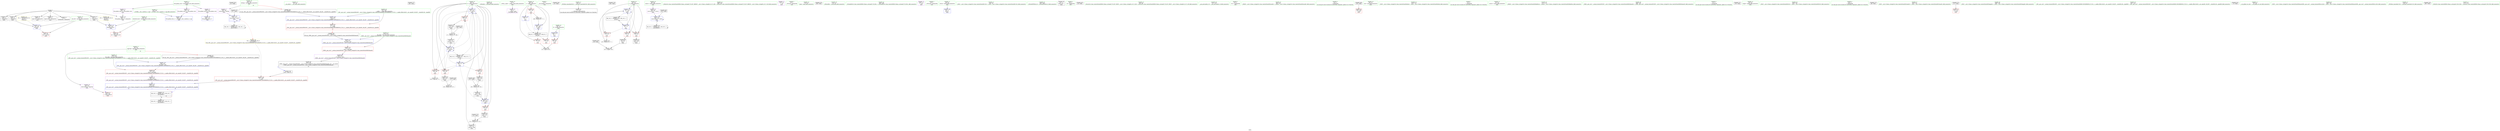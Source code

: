 digraph "SVFG" {
	label="SVFG";

	Node0x5617d28a5940 [shape=record,color=grey,label="{NodeID: 0\nNullPtr}"];
	Node0x5617d28a5940 -> Node0x5617d28bfc30[style=solid];
	Node0x5617d28a5940 -> Node0x5617d28bfd30[style=solid];
	Node0x5617d28a5940 -> Node0x5617d28bfe00[style=solid];
	Node0x5617d28a5940 -> Node0x5617d28bfed0[style=solid];
	Node0x5617d28a5940 -> Node0x5617d28bffa0[style=solid];
	Node0x5617d28a5940 -> Node0x5617d28c0070[style=solid];
	Node0x5617d28a5940 -> Node0x5617d28bef50[style=solid];
	Node0x5617d28e2d90 [shape=record,color=black,label="{NodeID: 263\n91 = PHI()\n}"];
	Node0x5617d28be940 [shape=record,color=red,label="{NodeID: 97\n162\<--161\n\<--coerce.dive24\nmain\n}"];
	Node0x5617d28bcad0 [shape=record,color=green,label="{NodeID: 14\n29\<--30\n__cxa_atexit\<--__cxa_atexit_field_insensitive\n}"];
	Node0x5617d28e3b90 [shape=record,color=black,label="{NodeID: 277\n184 = PHI()\n}"];
	Node0x5617d28bf530 [shape=record,color=blue,label="{NodeID: 111\n60\<--122\nn\<--conv18\nmain\n}"];
	Node0x5617d28bf530 -> Node0x5617d28c1990[style=dashed];
	Node0x5617d28bf530 -> Node0x5617d28c1b30[style=dashed];
	Node0x5617d28bf530 -> Node0x5617d28c1c00[style=dashed];
	Node0x5617d28bf530 -> Node0x5617d28c1cd0[style=dashed];
	Node0x5617d28bf530 -> Node0x5617d28bf460[style=dashed];
	Node0x5617d28bf530 -> Node0x5617d28c42a0[style=dashed];
	Node0x5617d28bf530 -> Node0x5617d28d36c0[style=dashed];
	Node0x5617d28bd5f0 [shape=record,color=green,label="{NodeID: 28\n66\<--67\nref.tmp\<--ref.tmp_field_insensitive\nmain\n|{|<s1>19}}"];
	Node0x5617d28bd5f0 -> Node0x5617d28c1170[style=solid];
	Node0x5617d28bd5f0:s1 -> Node0x5617d28e1e80[style=solid,color=red];
	Node0x5617d28be2a0 [shape=record,color=green,label="{NodeID: 42\n181\<--182\n_ZNSolsEi\<--_ZNSolsEi_field_insensitive\n}"];
	Node0x5617d28d45c0 [shape=record,color=black,label="{NodeID: 222\nMR_18V_2 = PHI(MR_18V_3, MR_18V_1, )\npts\{670000 \}\n}"];
	Node0x5617d28d45c0 -> Node0x5617d28c4100[style=dashed];
	Node0x5617d28d45c0 -> Node0x5617d28d45c0[style=dashed];
	Node0x5617d28bffa0 [shape=record,color=black,label="{NodeID: 56\n204\<--3\nlpad.val\<--dummyVal\nmain\n}"];
	Node0x5617d28c0b30 [shape=record,color=purple,label="{NodeID: 70\n25\<--4\n\<--_ZStL8__ioinit\n__cxx_global_var_init\n}"];
	Node0x5617d28c1720 [shape=record,color=red,label="{NodeID: 84\n197\<--48\n\<--i\nmain\n}"];
	Node0x5617d28c1720 -> Node0x5617d28c2d30[style=solid];
	Node0x5617d28a5ae0 [shape=record,color=green,label="{NodeID: 1\n7\<--1\n__dso_handle\<--dummyObj\nGlob }"];
	Node0x5617d28e2e90 [shape=record,color=black,label="{NodeID: 264\n92 = PHI()\n}"];
	Node0x5617d28bea10 [shape=record,color=red,label="{NodeID: 98\n245\<--239\nthis1\<--this.addr\n_ZN9__gnu_cxx17__normal_iteratorIPKcNSt7__cxx1112basic_stringIcSt11char_traitsIcESaIcEEEEC2IPcEERKNS0_IT_NS_11__enable_ifIXsr3std10__are_sameISC_SB_EE7__valueES8_E6__typeEEE\n}"];
	Node0x5617d28bea10 -> Node0x5617d28c1310[style=solid];
	Node0x5617d28bcb60 [shape=record,color=green,label="{NodeID: 15\n28\<--34\n_ZNSt8ios_base4InitD1Ev\<--_ZNSt8ios_base4InitD1Ev_field_insensitive\n}"];
	Node0x5617d28bcb60 -> Node0x5617d28c0140[style=solid];
	Node0x5617d28e3c90 [shape=record,color=black,label="{NodeID: 278\n185 = PHI()\n}"];
	Node0x5617d28bf600 [shape=record,color=blue,label="{NodeID: 112\n62\<--126\nj\<--inc\nmain\n}"];
	Node0x5617d28bf600 -> Node0x5617d28c1da0[style=dashed];
	Node0x5617d28bf600 -> Node0x5617d28c1e70[style=dashed];
	Node0x5617d28bf600 -> Node0x5617d28c1f40[style=dashed];
	Node0x5617d28bf600 -> Node0x5617d28bf600[style=dashed];
	Node0x5617d28bf600 -> Node0x5617d28d3bc0[style=dashed];
	Node0x5617d28bd6c0 [shape=record,color=green,label="{NodeID: 29\n68\<--69\ncoerce\<--coerce_field_insensitive\nmain\n}"];
	Node0x5617d28bd6c0 -> Node0x5617d28c1240[style=solid];
	Node0x5617d28be3a0 [shape=record,color=green,label="{NodeID: 43\n186\<--187\n_ZStlsIcSt11char_traitsIcESaIcEERSt13basic_ostreamIT_T0_ES7_RKNSt7__cxx1112basic_stringIS4_S5_T1_EE\<--_ZStlsIcSt11char_traitsIcESaIcEERSt13basic_ostreamIT_T0_ES7_RKNSt7__cxx1112basic_stringIS4_S5_T1_EE_field_insensitive\n}"];
	Node0x5617d28d4ac0 [shape=record,color=black,label="{NodeID: 223\nMR_20V_2 = PHI(MR_20V_3, MR_20V_1, )\npts\{690000 \}\n}"];
	Node0x5617d28d4ac0 -> Node0x5617d28c41d0[style=dashed];
	Node0x5617d28d4ac0 -> Node0x5617d28d4ac0[style=dashed];
	Node0x5617d28c0070 [shape=record,color=black,label="{NodeID: 57\n205\<--3\nlpad.val44\<--dummyVal\nmain\n}"];
	Node0x5617d28c0c00 [shape=record,color=purple,label="{NodeID: 71\n175\<--10\n\<--.str\nmain\n}"];
	Node0x5617d28c17f0 [shape=record,color=red,label="{NodeID: 85\n202\<--56\nexn\<--exn.slot\nmain\n}"];
	Node0x5617d28a7140 [shape=record,color=green,label="{NodeID: 2\n8\<--1\n_ZSt3cin\<--dummyObj\nGlob }"];
	Node0x5617d28e2f60 [shape=record,color=black,label="{NodeID: 265\n98 = PHI()\n}"];
	Node0x5617d28e2f60 -> Node0x5617d28c9ea0[style=solid];
	Node0x5617d28beae0 [shape=record,color=red,label="{NodeID: 99\n247\<--241\n\<--__i.addr\n_ZN9__gnu_cxx17__normal_iteratorIPKcNSt7__cxx1112basic_stringIcSt11char_traitsIcESaIcEEEEC2IPcEERKNS0_IT_NS_11__enable_ifIXsr3std10__are_sameISC_SB_EE7__valueES8_E6__typeEEE\n|{<s0>32}}"];
	Node0x5617d28beae0:s0 -> Node0x5617d28e2120[style=solid,color=red];
	Node0x5617d28bcc30 [shape=record,color=green,label="{NodeID: 16\n41\<--42\nmain\<--main_field_insensitive\n}"];
	Node0x5617d28e3d90 [shape=record,color=black,label="{NodeID: 279\n188 = PHI()\n}"];
	Node0x5617d28bf6d0 [shape=record,color=blue,label="{NodeID: 113\n56\<--130\nexn.slot\<--\nmain\n}"];
	Node0x5617d28bf6d0 -> Node0x5617d28c17f0[style=dashed];
	Node0x5617d28bd790 [shape=record,color=green,label="{NodeID: 30\n74\<--75\n_ZNSirsERi\<--_ZNSirsERi_field_insensitive\n}"];
	Node0x5617d28be4a0 [shape=record,color=green,label="{NodeID: 44\n189\<--190\n_ZSt4endlIcSt11char_traitsIcEERSt13basic_ostreamIT_T0_ES6_\<--_ZSt4endlIcSt11char_traitsIcEERSt13basic_ostreamIT_T0_ES6__field_insensitive\n}"];
	Node0x5617d28c0140 [shape=record,color=black,label="{NodeID: 58\n27\<--28\n\<--_ZNSt8ios_base4InitD1Ev\nCan only get source location for instruction, argument, global var or function.}"];
	Node0x5617d28c0cd0 [shape=record,color=purple,label="{NodeID: 72\n183\<--12\n\<--.str.1\nmain\n}"];
	Node0x5617d28c18c0 [shape=record,color=red,label="{NodeID: 86\n203\<--58\nsel\<--ehselector.slot\nmain\n}"];
	Node0x5617d28a71d0 [shape=record,color=green,label="{NodeID: 3\n9\<--1\n_ZSt4cout\<--dummyObj\nGlob }"];
	Node0x5617d28e3090 [shape=record,color=black,label="{NodeID: 266\n103 = PHI()\n}"];
	Node0x5617d28e3090 -> Node0x5617d28c28b0[style=solid];
	Node0x5617d28bebb0 [shape=record,color=red,label="{NodeID: 100\n251\<--248\n\<--call\n_ZN9__gnu_cxx17__normal_iteratorIPKcNSt7__cxx1112basic_stringIcSt11char_traitsIcESaIcEEEEC2IPcEERKNS0_IT_NS_11__enable_ifIXsr3std10__are_sameISC_SB_EE7__valueES8_E6__typeEEE\n}"];
	Node0x5617d28bebb0 -> Node0x5617d28c45e0[style=solid];
	Node0x5617d28bcd00 [shape=record,color=green,label="{NodeID: 17\n44\<--45\nretval\<--retval_field_insensitive\nmain\n}"];
	Node0x5617d28bcd00 -> Node0x5617d28bf050[style=solid];
	Node0x5617d28bf7a0 [shape=record,color=blue,label="{NodeID: 114\n58\<--132\nehselector.slot\<--\nmain\n}"];
	Node0x5617d28bf7a0 -> Node0x5617d28c18c0[style=dashed];
	Node0x5617d28bd860 [shape=record,color=green,label="{NodeID: 31\n84\<--85\n_ZNSt7__cxx1112basic_stringIcSt11char_traitsIcESaIcEEC1Ev\<--_ZNSt7__cxx1112basic_stringIcSt11char_traitsIcESaIcEEC1Ev_field_insensitive\n}"];
	Node0x5617d28be5a0 [shape=record,color=green,label="{NodeID: 45\n191\<--192\n_ZNSolsEPFRSoS_E\<--_ZNSolsEPFRSoS_E_field_insensitive\n}"];
	Node0x5617d28c0240 [shape=record,color=black,label="{NodeID: 59\n43\<--71\nmain_ret\<--\nmain\n}"];
	Node0x5617d28c0da0 [shape=record,color=purple,label="{NodeID: 73\n282\<--14\nllvm.global_ctors_0\<--llvm.global_ctors\nGlob }"];
	Node0x5617d28c0da0 -> Node0x5617d28bed50[style=solid];
	Node0x5617d28c1990 [shape=record,color=red,label="{NodeID: 87\n104\<--60\n\<--n\nmain\n}"];
	Node0x5617d28c1990 -> Node0x5617d28c03e0[style=solid];
	Node0x5617d28a7260 [shape=record,color=green,label="{NodeID: 4\n10\<--1\n.str\<--dummyObj\nGlob }"];
	Node0x5617d28e3190 [shape=record,color=black,label="{NodeID: 267\n26 = PHI()\n}"];
	Node0x5617d28bec80 [shape=record,color=red,label="{NodeID: 101\n275\<--272\nthis1\<--this.addr\n_ZNK9__gnu_cxx17__normal_iteratorIPcNSt7__cxx1112basic_stringIcSt11char_traitsIcESaIcEEEE4baseEv\n}"];
	Node0x5617d28bec80 -> Node0x5617d28c13e0[style=solid];
	Node0x5617d28bcdd0 [shape=record,color=green,label="{NodeID: 18\n46\<--47\nN\<--N_field_insensitive\nmain\n}"];
	Node0x5617d28bcdd0 -> Node0x5617d28c14b0[style=solid];
	Node0x5617d28bcdd0 -> Node0x5617d28bf120[style=solid];
	Node0x5617d28c28b0 [shape=record,color=grey,label="{NodeID: 198\n106 = Binary(105, 103, )\n}"];
	Node0x5617d28c28b0 -> Node0x5617d28c04b0[style=solid];
	Node0x5617d28c4100 [shape=record,color=blue,label="{NodeID: 115\n150\<--147\ncoerce.dive\<--call19\nmain\n|{|<s2>19}}"];
	Node0x5617d28c4100 -> Node0x5617d28c4100[style=dashed];
	Node0x5617d28c4100 -> Node0x5617d28d45c0[style=dashed];
	Node0x5617d28c4100:s2 -> Node0x5617d28d6270[style=dashed,color=red];
	Node0x5617d28bd930 [shape=record,color=green,label="{NodeID: 32\n89\<--90\n_ZStrsIcSt11char_traitsIcESaIcEERSt13basic_istreamIT_T0_ES7_RNSt7__cxx1112basic_stringIS4_S5_T1_EE\<--_ZStrsIcSt11char_traitsIcESaIcEERSt13basic_istreamIT_T0_ES7_RNSt7__cxx1112basic_stringIS4_S5_T1_EE_field_insensitive\n}"];
	Node0x5617d28be6a0 [shape=record,color=green,label="{NodeID: 46\n215\<--216\n__gxx_personality_v0\<--__gxx_personality_v0_field_insensitive\n}"];
	Node0x5617d28c0310 [shape=record,color=black,label="{NodeID: 60\n97\<--96\nconv\<--\nmain\n}"];
	Node0x5617d28c0310 -> Node0x5617d28c9ea0[style=solid];
	Node0x5617d28c0ea0 [shape=record,color=purple,label="{NodeID: 74\n283\<--14\nllvm.global_ctors_1\<--llvm.global_ctors\nGlob }"];
	Node0x5617d28c0ea0 -> Node0x5617d28bee50[style=solid];
	Node0x5617d28c1a60 [shape=record,color=red,label="{NodeID: 88\n119\<--60\n\<--n\nmain\n}"];
	Node0x5617d28c1a60 -> Node0x5617d28c0650[style=solid];
	Node0x5617d28a5e50 [shape=record,color=green,label="{NodeID: 5\n12\<--1\n.str.1\<--dummyObj\nGlob }"];
	Node0x5617d28e3260 [shape=record,color=black,label="{NodeID: 268\n157 = PHI()\n}"];
	Node0x5617d28e3260 -> Node0x5617d28c2bb0[style=solid];
	Node0x5617d28bed50 [shape=record,color=blue,label="{NodeID: 102\n282\<--15\nllvm.global_ctors_0\<--\nGlob }"];
	Node0x5617d28bcea0 [shape=record,color=green,label="{NodeID: 19\n48\<--49\ni\<--i_field_insensitive\nmain\n}"];
	Node0x5617d28bcea0 -> Node0x5617d28c1580[style=solid];
	Node0x5617d28bcea0 -> Node0x5617d28c1650[style=solid];
	Node0x5617d28bcea0 -> Node0x5617d28c1720[style=solid];
	Node0x5617d28bcea0 -> Node0x5617d28bf1f0[style=solid];
	Node0x5617d28bcea0 -> Node0x5617d28c4370[style=solid];
	Node0x5617d28c2a30 [shape=record,color=grey,label="{NodeID: 199\n171 = Binary(170, 168, )\n}"];
	Node0x5617d28c2a30 -> Node0x5617d28c0990[style=solid];
	Node0x5617d28c41d0 [shape=record,color=blue,label="{NodeID: 116\n166\<--163\ncoerce.dive27\<--call26\nmain\n}"];
	Node0x5617d28c41d0 -> Node0x5617d28c41d0[style=dashed];
	Node0x5617d28c41d0 -> Node0x5617d28d4ac0[style=dashed];
	Node0x5617d28bda00 [shape=record,color=green,label="{NodeID: 33\n99\<--100\n_ZNKSt7__cxx1112basic_stringIcSt11char_traitsIcESaIcEE4sizeEv\<--_ZNKSt7__cxx1112basic_stringIcSt11char_traitsIcESaIcEE4sizeEv_field_insensitive\n}"];
	Node0x5617d28be7a0 [shape=record,color=green,label="{NodeID: 47\n239\<--240\nthis.addr\<--this.addr_field_insensitive\n_ZN9__gnu_cxx17__normal_iteratorIPKcNSt7__cxx1112basic_stringIcSt11char_traitsIcESaIcEEEEC2IPcEERKNS0_IT_NS_11__enable_ifIXsr3std10__are_sameISC_SB_EE7__valueES8_E6__typeEEE\n}"];
	Node0x5617d28be7a0 -> Node0x5617d28bea10[style=solid];
	Node0x5617d28be7a0 -> Node0x5617d28c4440[style=solid];
	Node0x5617d28d5b40 [shape=record,color=yellow,style=double,label="{NodeID: 227\n8V_1 = ENCHI(MR_8V_0)\npts\{57 \}\nFun[main]}"];
	Node0x5617d28d5b40 -> Node0x5617d28bf6d0[style=dashed];
	Node0x5617d28c03e0 [shape=record,color=black,label="{NodeID: 61\n105\<--104\nconv11\<--\nmain\n}"];
	Node0x5617d28c03e0 -> Node0x5617d28c28b0[style=solid];
	Node0x5617d28c0fa0 [shape=record,color=purple,label="{NodeID: 75\n284\<--14\nllvm.global_ctors_2\<--llvm.global_ctors\nGlob }"];
	Node0x5617d28c0fa0 -> Node0x5617d28bef50[style=solid];
	Node0x5617d28c1b30 [shape=record,color=red,label="{NodeID: 89\n144\<--60\n\<--n\nmain\n}"];
	Node0x5617d28c1b30 -> Node0x5617d28c9d20[style=solid];
	Node0x5617d28a5ee0 [shape=record,color=green,label="{NodeID: 6\n15\<--1\n\<--dummyObj\nCan only get source location for instruction, argument, global var or function.}"];
	Node0x5617d28e3390 [shape=record,color=black,label="{NodeID: 269\n159 = PHI()\n}"];
	Node0x5617d28e3390 -> Node0x5617d28be870[style=solid];
	Node0x5617d28bee50 [shape=record,color=blue,label="{NodeID: 103\n283\<--16\nllvm.global_ctors_1\<--_GLOBAL__sub_I_saintila_0_1.cpp\nGlob }"];
	Node0x5617d28bcf70 [shape=record,color=green,label="{NodeID: 20\n50\<--51\nnstr\<--nstr_field_insensitive\nmain\n}"];
	Node0x5617d28c2bb0 [shape=record,color=grey,label="{NodeID: 200\n158 = Binary(156, 157, )\n}"];
	Node0x5617d28c42a0 [shape=record,color=blue,label="{NodeID: 117\n60\<--172\nn\<--conv30\nmain\n}"];
	Node0x5617d28c42a0 -> Node0x5617d28c1b30[style=dashed];
	Node0x5617d28c42a0 -> Node0x5617d28c1c00[style=dashed];
	Node0x5617d28c42a0 -> Node0x5617d28c1cd0[style=dashed];
	Node0x5617d28c42a0 -> Node0x5617d28c42a0[style=dashed];
	Node0x5617d28c42a0 -> Node0x5617d28d36c0[style=dashed];
	Node0x5617d28bdad0 [shape=record,color=green,label="{NodeID: 34\n112\<--113\n_ZNSt7__cxx1112basic_stringIcSt11char_traitsIcESaIcEEixEm\<--_ZNSt7__cxx1112basic_stringIcSt11char_traitsIcESaIcEEixEm_field_insensitive\n}"];
	Node0x5617d28bf890 [shape=record,color=green,label="{NodeID: 48\n241\<--242\n__i.addr\<--__i.addr_field_insensitive\n_ZN9__gnu_cxx17__normal_iteratorIPKcNSt7__cxx1112basic_stringIcSt11char_traitsIcESaIcEEEEC2IPcEERKNS0_IT_NS_11__enable_ifIXsr3std10__are_sameISC_SB_EE7__valueES8_E6__typeEEE\n}"];
	Node0x5617d28bf890 -> Node0x5617d28beae0[style=solid];
	Node0x5617d28bf890 -> Node0x5617d28c4510[style=solid];
	Node0x5617d28d5c20 [shape=record,color=yellow,style=double,label="{NodeID: 228\n10V_1 = ENCHI(MR_10V_0)\npts\{59 \}\nFun[main]}"];
	Node0x5617d28d5c20 -> Node0x5617d28bf7a0[style=dashed];
	Node0x5617d28c04b0 [shape=record,color=black,label="{NodeID: 62\n107\<--106\nconv12\<--mul\nmain\n}"];
	Node0x5617d28c04b0 -> Node0x5617d28bf460[style=solid];
	Node0x5617d28c10a0 [shape=record,color=purple,label="{NodeID: 76\n161\<--64\ncoerce.dive24\<--agg.tmp\nmain\n}"];
	Node0x5617d28c10a0 -> Node0x5617d28be940[style=solid];
	Node0x5617d28c1c00 [shape=record,color=red,label="{NodeID: 90\n155\<--60\n\<--n\nmain\n}"];
	Node0x5617d28c1c00 -> Node0x5617d28c07f0[style=solid];
	Node0x5617d28a5f70 [shape=record,color=green,label="{NodeID: 7\n71\<--1\n\<--dummyObj\nCan only get source location for instruction, argument, global var or function.}"];
	Node0x5617d28e3490 [shape=record,color=black,label="{NodeID: 270\n168 = PHI()\n}"];
	Node0x5617d28e3490 -> Node0x5617d28c2a30[style=solid];
	Node0x5617d28bef50 [shape=record,color=blue, style = dotted,label="{NodeID: 104\n284\<--3\nllvm.global_ctors_2\<--dummyVal\nGlob }"];
	Node0x5617d28bd040 [shape=record,color=green,label="{NodeID: 21\n52\<--53\nsource\<--source_field_insensitive\nmain\n}"];
	Node0x5617d28c2d30 [shape=record,color=grey,label="{NodeID: 201\n198 = Binary(197, 77, )\n}"];
	Node0x5617d28c2d30 -> Node0x5617d28c4370[style=solid];
	Node0x5617d28c4370 [shape=record,color=blue,label="{NodeID: 118\n48\<--198\ni\<--inc42\nmain\n}"];
	Node0x5617d28c4370 -> Node0x5617d28d31c0[style=dashed];
	Node0x5617d28bdba0 [shape=record,color=green,label="{NodeID: 35\n117\<--118\n_ZNKSt7__cxx1112basic_stringIcSt11char_traitsIcESaIcEE4findEcm\<--_ZNKSt7__cxx1112basic_stringIcSt11char_traitsIcESaIcEE4findEcm_field_insensitive\n}"];
	Node0x5617d28d22c0 [shape=record,color=black,label="{NodeID: 215\nMR_16V_3 = PHI(MR_16V_4, MR_16V_2, )\npts\{650000 \}\n|{|<s1>19}}"];
	Node0x5617d28d22c0 -> Node0x5617d28d40c0[style=dashed];
	Node0x5617d28d22c0:s1 -> Node0x5617d28c45e0[style=dashed,color=red];
	Node0x5617d28bf960 [shape=record,color=green,label="{NodeID: 49\n249\<--250\n_ZNK9__gnu_cxx17__normal_iteratorIPcNSt7__cxx1112basic_stringIcSt11char_traitsIcESaIcEEEE4baseEv\<--_ZNK9__gnu_cxx17__normal_iteratorIPcNSt7__cxx1112basic_stringIcSt11char_traitsIcESaIcEEEE4baseEv_field_insensitive\n}"];
	Node0x5617d28c0580 [shape=record,color=black,label="{NodeID: 63\n110\<--109\nconv13\<--\nmain\n}"];
	Node0x5617d28c1170 [shape=record,color=purple,label="{NodeID: 77\n150\<--66\ncoerce.dive\<--ref.tmp\nmain\n}"];
	Node0x5617d28c1170 -> Node0x5617d28c4100[style=solid];
	Node0x5617d26501a0 [shape=record,color=black,label="{NodeID: 257\n237 = PHI(64, )\n0th arg _ZN9__gnu_cxx17__normal_iteratorIPKcNSt7__cxx1112basic_stringIcSt11char_traitsIcESaIcEEEEC2IPcEERKNS0_IT_NS_11__enable_ifIXsr3std10__are_sameISC_SB_EE7__valueES8_E6__typeEEE }"];
	Node0x5617d26501a0 -> Node0x5617d28c4440[style=solid];
	Node0x5617d28c1cd0 [shape=record,color=red,label="{NodeID: 91\n169\<--60\n\<--n\nmain\n}"];
	Node0x5617d28c1cd0 -> Node0x5617d28c08c0[style=solid];
	Node0x5617d28a6000 [shape=record,color=green,label="{NodeID: 8\n77\<--1\n\<--dummyObj\nCan only get source location for instruction, argument, global var or function.}"];
	Node0x5617d28e3590 [shape=record,color=black,label="{NodeID: 271\n176 = PHI()\n}"];
	Node0x5617d28bf050 [shape=record,color=blue,label="{NodeID: 105\n44\<--71\nretval\<--\nmain\n}"];
	Node0x5617d28bd110 [shape=record,color=green,label="{NodeID: 22\n54\<--55\ntarget\<--target_field_insensitive\nmain\n}"];
	Node0x5617d28c2eb0 [shape=record,color=grey,label="{NodeID: 202\n126 = Binary(125, 77, )\n}"];
	Node0x5617d28c2eb0 -> Node0x5617d28bf600[style=solid];
	Node0x5617d28c4440 [shape=record,color=blue,label="{NodeID: 119\n239\<--237\nthis.addr\<--this\n_ZN9__gnu_cxx17__normal_iteratorIPKcNSt7__cxx1112basic_stringIcSt11char_traitsIcESaIcEEEEC2IPcEERKNS0_IT_NS_11__enable_ifIXsr3std10__are_sameISC_SB_EE7__valueES8_E6__typeEEE\n}"];
	Node0x5617d28c4440 -> Node0x5617d28bea10[style=dashed];
	Node0x5617d28bdca0 [shape=record,color=green,label="{NodeID: 36\n135\<--136\n_ZNSt7__cxx1112basic_stringIcSt11char_traitsIcESaIcEED1Ev\<--_ZNSt7__cxx1112basic_stringIcSt11char_traitsIcESaIcEED1Ev_field_insensitive\n}"];
	Node0x5617d28bfa60 [shape=record,color=green,label="{NodeID: 50\n272\<--273\nthis.addr\<--this.addr_field_insensitive\n_ZNK9__gnu_cxx17__normal_iteratorIPcNSt7__cxx1112basic_stringIcSt11char_traitsIcESaIcEEEE4baseEv\n}"];
	Node0x5617d28bfa60 -> Node0x5617d28bec80[style=solid];
	Node0x5617d28bfa60 -> Node0x5617d28c46b0[style=solid];
	Node0x5617d28c0650 [shape=record,color=black,label="{NodeID: 64\n120\<--119\nconv17\<--\nmain\n}"];
	Node0x5617d28c0650 -> Node0x5617d28c3030[style=solid];
	Node0x5617d28c1240 [shape=record,color=purple,label="{NodeID: 78\n166\<--68\ncoerce.dive27\<--coerce\nmain\n}"];
	Node0x5617d28c1240 -> Node0x5617d28c41d0[style=solid];
	Node0x5617d28e1e80 [shape=record,color=black,label="{NodeID: 258\n238 = PHI(66, )\n1st arg _ZN9__gnu_cxx17__normal_iteratorIPKcNSt7__cxx1112basic_stringIcSt11char_traitsIcESaIcEEEEC2IPcEERKNS0_IT_NS_11__enable_ifIXsr3std10__are_sameISC_SB_EE7__valueES8_E6__typeEEE }"];
	Node0x5617d28e1e80 -> Node0x5617d28c4510[style=solid];
	Node0x5617d28c1da0 [shape=record,color=red,label="{NodeID: 92\n96\<--62\n\<--j\nmain\n}"];
	Node0x5617d28c1da0 -> Node0x5617d28c0310[style=solid];
	Node0x5617d28a6090 [shape=record,color=green,label="{NodeID: 9\n116\<--1\n\<--dummyObj\nCan only get source location for instruction, argument, global var or function.}"];
	Node0x5617d28e3690 [shape=record,color=black,label="{NodeID: 272\n88 = PHI()\n}"];
	Node0x5617d28bf120 [shape=record,color=blue,label="{NodeID: 106\n46\<--71\nN\<--\nmain\n}"];
	Node0x5617d28bf120 -> Node0x5617d28c14b0[style=dashed];
	Node0x5617d28bd1e0 [shape=record,color=green,label="{NodeID: 23\n56\<--57\nexn.slot\<--exn.slot_field_insensitive\nmain\n}"];
	Node0x5617d28bd1e0 -> Node0x5617d28c17f0[style=solid];
	Node0x5617d28bd1e0 -> Node0x5617d28bf6d0[style=solid];
	Node0x5617d28c3030 [shape=record,color=grey,label="{NodeID: 203\n121 = Binary(120, 115, )\n}"];
	Node0x5617d28c3030 -> Node0x5617d28c0720[style=solid];
	Node0x5617d28c4510 [shape=record,color=blue,label="{NodeID: 120\n241\<--238\n__i.addr\<--__i\n_ZN9__gnu_cxx17__normal_iteratorIPKcNSt7__cxx1112basic_stringIcSt11char_traitsIcESaIcEEEEC2IPcEERKNS0_IT_NS_11__enable_ifIXsr3std10__are_sameISC_SB_EE7__valueES8_E6__typeEEE\n}"];
	Node0x5617d28c4510 -> Node0x5617d28beae0[style=dashed];
	Node0x5617d28bdda0 [shape=record,color=green,label="{NodeID: 37\n141\<--142\n_ZNSt7__cxx1112basic_stringIcSt11char_traitsIcESaIcEE5clearEv\<--_ZNSt7__cxx1112basic_stringIcSt11char_traitsIcESaIcEE5clearEv_field_insensitive\n}"];
	Node0x5617d28bfb30 [shape=record,color=green,label="{NodeID: 51\n16\<--278\n_GLOBAL__sub_I_saintila_0_1.cpp\<--_GLOBAL__sub_I_saintila_0_1.cpp_field_insensitive\n}"];
	Node0x5617d28bfb30 -> Node0x5617d28bee50[style=solid];
	Node0x5617d28c0720 [shape=record,color=black,label="{NodeID: 65\n122\<--121\nconv18\<--add\nmain\n}"];
	Node0x5617d28c0720 -> Node0x5617d28bf530[style=solid];
	Node0x5617d28c1310 [shape=record,color=purple,label="{NodeID: 79\n246\<--245\n_M_current\<--this1\n_ZN9__gnu_cxx17__normal_iteratorIPKcNSt7__cxx1112basic_stringIcSt11char_traitsIcESaIcEEEEC2IPcEERKNS0_IT_NS_11__enable_ifIXsr3std10__are_sameISC_SB_EE7__valueES8_E6__typeEEE\n}"];
	Node0x5617d28c1310 -> Node0x5617d28c45e0[style=solid];
	Node0x5617d28e1fe0 [shape=record,color=black,label="{NodeID: 259\n248 = PHI(270, )\n}"];
	Node0x5617d28e1fe0 -> Node0x5617d28bebb0[style=solid];
	Node0x5617d28c1e70 [shape=record,color=red,label="{NodeID: 93\n109\<--62\n\<--j\nmain\n}"];
	Node0x5617d28c1e70 -> Node0x5617d28c0580[style=solid];
	Node0x5617d28a6120 [shape=record,color=green,label="{NodeID: 10\n4\<--6\n_ZStL8__ioinit\<--_ZStL8__ioinit_field_insensitive\nGlob }"];
	Node0x5617d28a6120 -> Node0x5617d28c0b30[style=solid];
	Node0x5617d28e3790 [shape=record,color=black,label="{NodeID: 273\n111 = PHI()\n}"];
	Node0x5617d28e3790 -> Node0x5617d28c2010[style=solid];
	Node0x5617d28bf1f0 [shape=record,color=blue,label="{NodeID: 107\n48\<--77\ni\<--\nmain\n}"];
	Node0x5617d28bf1f0 -> Node0x5617d28d31c0[style=dashed];
	Node0x5617d28bd2b0 [shape=record,color=green,label="{NodeID: 24\n58\<--59\nehselector.slot\<--ehselector.slot_field_insensitive\nmain\n}"];
	Node0x5617d28bd2b0 -> Node0x5617d28c18c0[style=solid];
	Node0x5617d28bd2b0 -> Node0x5617d28bf7a0[style=solid];
	Node0x5617d28c9ba0 [shape=record,color=grey,label="{NodeID: 204\n81 = cmp(79, 80, )\n}"];
	Node0x5617d28c45e0 [shape=record,color=blue,label="{NodeID: 121\n246\<--251\n_M_current\<--\n_ZN9__gnu_cxx17__normal_iteratorIPKcNSt7__cxx1112basic_stringIcSt11char_traitsIcESaIcEEEEC2IPcEERKNS0_IT_NS_11__enable_ifIXsr3std10__are_sameISC_SB_EE7__valueES8_E6__typeEEE\n|{<s0>19|<s1>19}}"];
	Node0x5617d28c45e0:s0 -> Node0x5617d28be940[style=dashed,color=blue];
	Node0x5617d28c45e0:s1 -> Node0x5617d28d22c0[style=dashed,color=blue];
	Node0x5617d28bdea0 [shape=record,color=green,label="{NodeID: 38\n148\<--149\n_ZNSt7__cxx1112basic_stringIcSt11char_traitsIcESaIcEE5beginEv\<--_ZNSt7__cxx1112basic_stringIcSt11char_traitsIcESaIcEE5beginEv_field_insensitive\n}"];
	Node0x5617d28d31c0 [shape=record,color=black,label="{NodeID: 218\nMR_6V_3 = PHI(MR_6V_4, MR_6V_2, )\npts\{49 \}\n}"];
	Node0x5617d28d31c0 -> Node0x5617d28c1580[style=dashed];
	Node0x5617d28d31c0 -> Node0x5617d28c1650[style=dashed];
	Node0x5617d28d31c0 -> Node0x5617d28c1720[style=dashed];
	Node0x5617d28d31c0 -> Node0x5617d28c4370[style=dashed];
	Node0x5617d28bfc30 [shape=record,color=black,label="{NodeID: 52\n2\<--3\ndummyVal\<--dummyVal\n}"];
	Node0x5617d28c07f0 [shape=record,color=black,label="{NodeID: 66\n156\<--155\nconv20\<--\nmain\n}"];
	Node0x5617d28c07f0 -> Node0x5617d28c2bb0[style=solid];
	Node0x5617d28c13e0 [shape=record,color=purple,label="{NodeID: 80\n276\<--275\n_M_current\<--this1\n_ZNK9__gnu_cxx17__normal_iteratorIPcNSt7__cxx1112basic_stringIcSt11char_traitsIcESaIcEEEE4baseEv\n}"];
	Node0x5617d28c13e0 -> Node0x5617d28c0a60[style=solid];
	Node0x5617d28e2120 [shape=record,color=black,label="{NodeID: 260\n271 = PHI(247, )\n0th arg _ZNK9__gnu_cxx17__normal_iteratorIPcNSt7__cxx1112basic_stringIcSt11char_traitsIcESaIcEEEE4baseEv }"];
	Node0x5617d28e2120 -> Node0x5617d28c46b0[style=solid];
	Node0x5617d28c1f40 [shape=record,color=red,label="{NodeID: 94\n125\<--62\n\<--j\nmain\n}"];
	Node0x5617d28c1f40 -> Node0x5617d28c2eb0[style=solid];
	Node0x5617d28bc920 [shape=record,color=green,label="{NodeID: 11\n14\<--18\nllvm.global_ctors\<--llvm.global_ctors_field_insensitive\nGlob }"];
	Node0x5617d28bc920 -> Node0x5617d28c0da0[style=solid];
	Node0x5617d28bc920 -> Node0x5617d28c0ea0[style=solid];
	Node0x5617d28bc920 -> Node0x5617d28c0fa0[style=solid];
	Node0x5617d28e3890 [shape=record,color=black,label="{NodeID: 274\n115 = PHI()\n}"];
	Node0x5617d28e3890 -> Node0x5617d28c3030[style=solid];
	Node0x5617d28bf2c0 [shape=record,color=blue,label="{NodeID: 108\n60\<--71\nn\<--\nmain\n}"];
	Node0x5617d28bf2c0 -> Node0x5617d28c1990[style=dashed];
	Node0x5617d28bf2c0 -> Node0x5617d28c1b30[style=dashed];
	Node0x5617d28bf2c0 -> Node0x5617d28c1c00[style=dashed];
	Node0x5617d28bf2c0 -> Node0x5617d28c1cd0[style=dashed];
	Node0x5617d28bf2c0 -> Node0x5617d28bf460[style=dashed];
	Node0x5617d28bf2c0 -> Node0x5617d28c42a0[style=dashed];
	Node0x5617d28bf2c0 -> Node0x5617d28d36c0[style=dashed];
	Node0x5617d28bd380 [shape=record,color=green,label="{NodeID: 25\n60\<--61\nn\<--n_field_insensitive\nmain\n}"];
	Node0x5617d28bd380 -> Node0x5617d28c1990[style=solid];
	Node0x5617d28bd380 -> Node0x5617d28c1a60[style=solid];
	Node0x5617d28bd380 -> Node0x5617d28c1b30[style=solid];
	Node0x5617d28bd380 -> Node0x5617d28c1c00[style=solid];
	Node0x5617d28bd380 -> Node0x5617d28c1cd0[style=solid];
	Node0x5617d28bd380 -> Node0x5617d28bf2c0[style=solid];
	Node0x5617d28bd380 -> Node0x5617d28bf460[style=solid];
	Node0x5617d28bd380 -> Node0x5617d28bf530[style=solid];
	Node0x5617d28bd380 -> Node0x5617d28c42a0[style=solid];
	Node0x5617d28c9d20 [shape=record,color=grey,label="{NodeID: 205\n145 = cmp(144, 71, )\n}"];
	Node0x5617d28c46b0 [shape=record,color=blue,label="{NodeID: 122\n272\<--271\nthis.addr\<--this\n_ZNK9__gnu_cxx17__normal_iteratorIPcNSt7__cxx1112basic_stringIcSt11char_traitsIcESaIcEEEE4baseEv\n}"];
	Node0x5617d28c46b0 -> Node0x5617d28bec80[style=dashed];
	Node0x5617d28bdfa0 [shape=record,color=green,label="{NodeID: 39\n153\<--154\n_ZN9__gnu_cxx17__normal_iteratorIPKcNSt7__cxx1112basic_stringIcSt11char_traitsIcESaIcEEEEC2IPcEERKNS0_IT_NS_11__enable_ifIXsr3std10__are_sameISC_SB_EE7__valueES8_E6__typeEEE\<--_ZN9__gnu_cxx17__normal_iteratorIPKcNSt7__cxx1112basic_stringIcSt11char_traitsIcESaIcEEEEC2IPcEERKNS0_IT_NS_11__enable_ifIXsr3std10__are_sameISC_SB_EE7__valueES8_E6__typeEEE_field_insensitive\n}"];
	Node0x5617d28d36c0 [shape=record,color=black,label="{NodeID: 219\nMR_12V_2 = PHI(MR_12V_7, MR_12V_1, )\npts\{61 \}\n}"];
	Node0x5617d28d36c0 -> Node0x5617d28bf2c0[style=dashed];
	Node0x5617d28bfd30 [shape=record,color=black,label="{NodeID: 53\n129\<--3\n\<--dummyVal\nmain\n}"];
	Node0x5617d28c08c0 [shape=record,color=black,label="{NodeID: 67\n170\<--169\nconv29\<--\nmain\n}"];
	Node0x5617d28c08c0 -> Node0x5617d28c2a30[style=solid];
	Node0x5617d28c14b0 [shape=record,color=red,label="{NodeID: 81\n80\<--46\n\<--N\nmain\n}"];
	Node0x5617d28c14b0 -> Node0x5617d28c9ba0[style=solid];
	Node0x5617d28e2b30 [shape=record,color=black,label="{NodeID: 261\n73 = PHI()\n}"];
	Node0x5617d28c2010 [shape=record,color=red,label="{NodeID: 95\n114\<--111\n\<--call15\nmain\n}"];
	Node0x5617d28bc9b0 [shape=record,color=green,label="{NodeID: 12\n19\<--20\n__cxx_global_var_init\<--__cxx_global_var_init_field_insensitive\n}"];
	Node0x5617d28e3990 [shape=record,color=black,label="{NodeID: 275\n147 = PHI()\n}"];
	Node0x5617d28e3990 -> Node0x5617d28c4100[style=solid];
	Node0x5617d28bf390 [shape=record,color=blue,label="{NodeID: 109\n62\<--71\nj\<--\nmain\n}"];
	Node0x5617d28bf390 -> Node0x5617d28c1da0[style=dashed];
	Node0x5617d28bf390 -> Node0x5617d28c1e70[style=dashed];
	Node0x5617d28bf390 -> Node0x5617d28c1f40[style=dashed];
	Node0x5617d28bf390 -> Node0x5617d28bf600[style=dashed];
	Node0x5617d28bf390 -> Node0x5617d28d3bc0[style=dashed];
	Node0x5617d28bd450 [shape=record,color=green,label="{NodeID: 26\n62\<--63\nj\<--j_field_insensitive\nmain\n}"];
	Node0x5617d28bd450 -> Node0x5617d28c1da0[style=solid];
	Node0x5617d28bd450 -> Node0x5617d28c1e70[style=solid];
	Node0x5617d28bd450 -> Node0x5617d28c1f40[style=solid];
	Node0x5617d28bd450 -> Node0x5617d28bf390[style=solid];
	Node0x5617d28bd450 -> Node0x5617d28bf600[style=solid];
	Node0x5617d28c9ea0 [shape=record,color=grey,label="{NodeID: 206\n101 = cmp(97, 98, )\n}"];
	Node0x5617d28be0a0 [shape=record,color=green,label="{NodeID: 40\n164\<--165\n_ZNSt7__cxx1112basic_stringIcSt11char_traitsIcESaIcEE6insertEN9__gnu_cxx17__normal_iteratorIPKcS4_EEc\<--_ZNSt7__cxx1112basic_stringIcSt11char_traitsIcESaIcEE6insertEN9__gnu_cxx17__normal_iteratorIPKcS4_EEc_field_insensitive\n}"];
	Node0x5617d28d3bc0 [shape=record,color=black,label="{NodeID: 220\nMR_14V_2 = PHI(MR_14V_4, MR_14V_1, )\npts\{63 \}\n}"];
	Node0x5617d28d3bc0 -> Node0x5617d28bf390[style=dashed];
	Node0x5617d28bfe00 [shape=record,color=black,label="{NodeID: 54\n130\<--3\n\<--dummyVal\nmain\n}"];
	Node0x5617d28bfe00 -> Node0x5617d28bf6d0[style=solid];
	Node0x5617d28c0990 [shape=record,color=black,label="{NodeID: 68\n172\<--171\nconv30\<--div\nmain\n}"];
	Node0x5617d28c0990 -> Node0x5617d28c42a0[style=solid];
	Node0x5617d28c1580 [shape=record,color=red,label="{NodeID: 82\n79\<--48\n\<--i\nmain\n}"];
	Node0x5617d28c1580 -> Node0x5617d28c9ba0[style=solid];
	Node0x5617d28e2c30 [shape=record,color=black,label="{NodeID: 262\n163 = PHI()\n}"];
	Node0x5617d28e2c30 -> Node0x5617d28c41d0[style=solid];
	Node0x5617d28be870 [shape=record,color=red,label="{NodeID: 96\n160\<--159\n\<--call23\nmain\n}"];
	Node0x5617d28bca40 [shape=record,color=green,label="{NodeID: 13\n23\<--24\n_ZNSt8ios_base4InitC1Ev\<--_ZNSt8ios_base4InitC1Ev_field_insensitive\n}"];
	Node0x5617d28e3a90 [shape=record,color=black,label="{NodeID: 276\n180 = PHI()\n}"];
	Node0x5617d28bf460 [shape=record,color=blue,label="{NodeID: 110\n60\<--107\nn\<--conv12\nmain\n}"];
	Node0x5617d28bf460 -> Node0x5617d28c1a60[style=dashed];
	Node0x5617d28bf460 -> Node0x5617d28bf530[style=dashed];
	Node0x5617d28bd520 [shape=record,color=green,label="{NodeID: 27\n64\<--65\nagg.tmp\<--agg.tmp_field_insensitive\nmain\n|{|<s1>19}}"];
	Node0x5617d28bd520 -> Node0x5617d28c10a0[style=solid];
	Node0x5617d28bd520:s1 -> Node0x5617d26501a0[style=solid,color=red];
	Node0x5617d28be1a0 [shape=record,color=green,label="{NodeID: 41\n177\<--178\n_ZStlsISt11char_traitsIcEERSt13basic_ostreamIcT_ES5_PKc\<--_ZStlsISt11char_traitsIcEERSt13basic_ostreamIcT_ES5_PKc_field_insensitive\n}"];
	Node0x5617d28d40c0 [shape=record,color=black,label="{NodeID: 221\nMR_16V_2 = PHI(MR_16V_3, MR_16V_1, )\npts\{650000 \}\n}"];
	Node0x5617d28d40c0 -> Node0x5617d28d22c0[style=dashed];
	Node0x5617d28bfed0 [shape=record,color=black,label="{NodeID: 55\n132\<--3\n\<--dummyVal\nmain\n}"];
	Node0x5617d28bfed0 -> Node0x5617d28bf7a0[style=solid];
	Node0x5617d28d6270 [shape=record,color=yellow,style=double,label="{NodeID: 235\n18V_1 = ENCHI(MR_18V_0)\npts\{670000 \}\nFun[_ZN9__gnu_cxx17__normal_iteratorIPKcNSt7__cxx1112basic_stringIcSt11char_traitsIcESaIcEEEEC2IPcEERKNS0_IT_NS_11__enable_ifIXsr3std10__are_sameISC_SB_EE7__valueES8_E6__typeEEE]}"];
	Node0x5617d28d6270 -> Node0x5617d28bebb0[style=dashed];
	Node0x5617d28c0a60 [shape=record,color=black,label="{NodeID: 69\n270\<--276\n_ZNK9__gnu_cxx17__normal_iteratorIPcNSt7__cxx1112basic_stringIcSt11char_traitsIcESaIcEEEE4baseEv_ret\<--_M_current\n_ZNK9__gnu_cxx17__normal_iteratorIPcNSt7__cxx1112basic_stringIcSt11char_traitsIcESaIcEEEE4baseEv\n|{<s0>32}}"];
	Node0x5617d28c0a60:s0 -> Node0x5617d28e1fe0[style=solid,color=blue];
	Node0x5617d28c1650 [shape=record,color=red,label="{NodeID: 83\n179\<--48\n\<--i\nmain\n}"];
}
